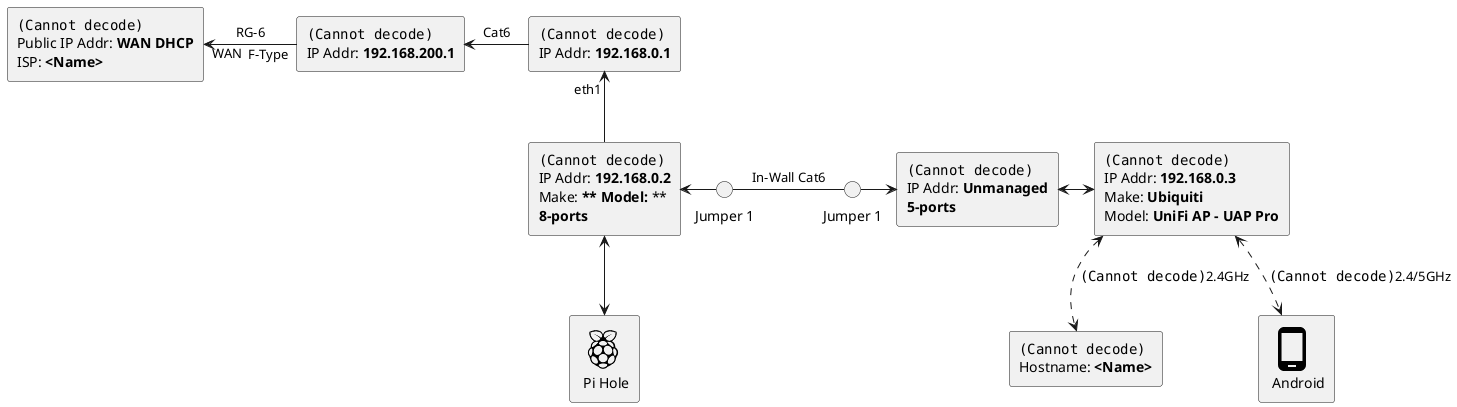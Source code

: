 @startuml Demo_Networking_Diagram

!include <tupadr3/common>
!include <tupadr3/font-awesome/server>
!include <tupadr3/font-awesome/database>
!include <tupadr3/material/phone_android>
!include <tupadr3/devicons/raspberry_pi>

' skinparam componentStyle uml2

rectangle internet [
<img:"networking_icons/cloud_internet_128px.png">
Public IP Addr: **WAN DHCP**
ISP: **<Name>**
]

rectangle modem [
<img:"networking_icons/modem-router_square-bw_128px.png">
IP Addr: **192.168.200.1**
]

rectangle router [
<img:"networking_icons/router_circle-with-four-arrow-incoming-inside_128px.png">
IP Addr: **192.168.0.1**
]

rectangle switch1 [
<img:"networking_icons/switch_symbol-bw-ios-7_128px.png">
IP Addr: **192.168.0.2**
Make: **** Model: ****
**8-ports**
]

rectangle switch2 [
<img:"networking_icons/switch_symbol-bw-ios-7_128px.png">
IP Addr: **Unmanaged**
**5-ports**
]

rectangle wifiap1 [
<img:"networking_icons/antenna_tower-3-legs-omni-signal_128px.png">
IP Addr: **192.168.0.3**
Make: **Ubiquiti** 
Model: **UniFi AP - UAP Pro**
]

rectangle laptop1 [
<img:"networking_icons/laptop_black-keyboard-white-touchpad_064px.png">
Hostname: **<Name>**
]

/'
<PREFIX>_<NAME>(alias)
<PREFIX>_<NAME>(alias,label)
<PREFIX>_<NAME>(alias,label,shape)
<PREFIX>_<NAME>(alias,label,shape,color)
'/

MATERIAL_PHONE_ANDROID(androidphone1,Android)

'FA_SERVER(web1,web1) #Green

DEV_RASPBERRY_PI(raspberrypi1,Pi Hole)

() "Jumper 1" AS jump1A
() "Jumper 1" AS jump1B

internet "WAN" <- "F-Type" modem : "    RG-6    "
' modem "F-Type" <-- internet : RG-6
modem <- router : Cat6
'router --> modem : Cat6
router "eth1" <-- switch1
'switch1 <-> switch2
'switch2 <-> switch1
switch1 <- jump1A
jump1A - jump1B : "In-Wall Cat6"
jump1B -> switch2
switch1 <--> raspberrypi1
switch2 <-> wifiap1
'switch2 -> speaker1
'wifiap1 <-> switch2
wifiap1 <..> laptop1 : <img:"networking_icons/wifi-signal-symbol_square-bars_016px.png">2.4GHz
wifiap1 <..> androidphone1  : <img:"networking_icons/wifi-signal-symbol_square-bars_016px.png">2.4/5GHz

@enduml